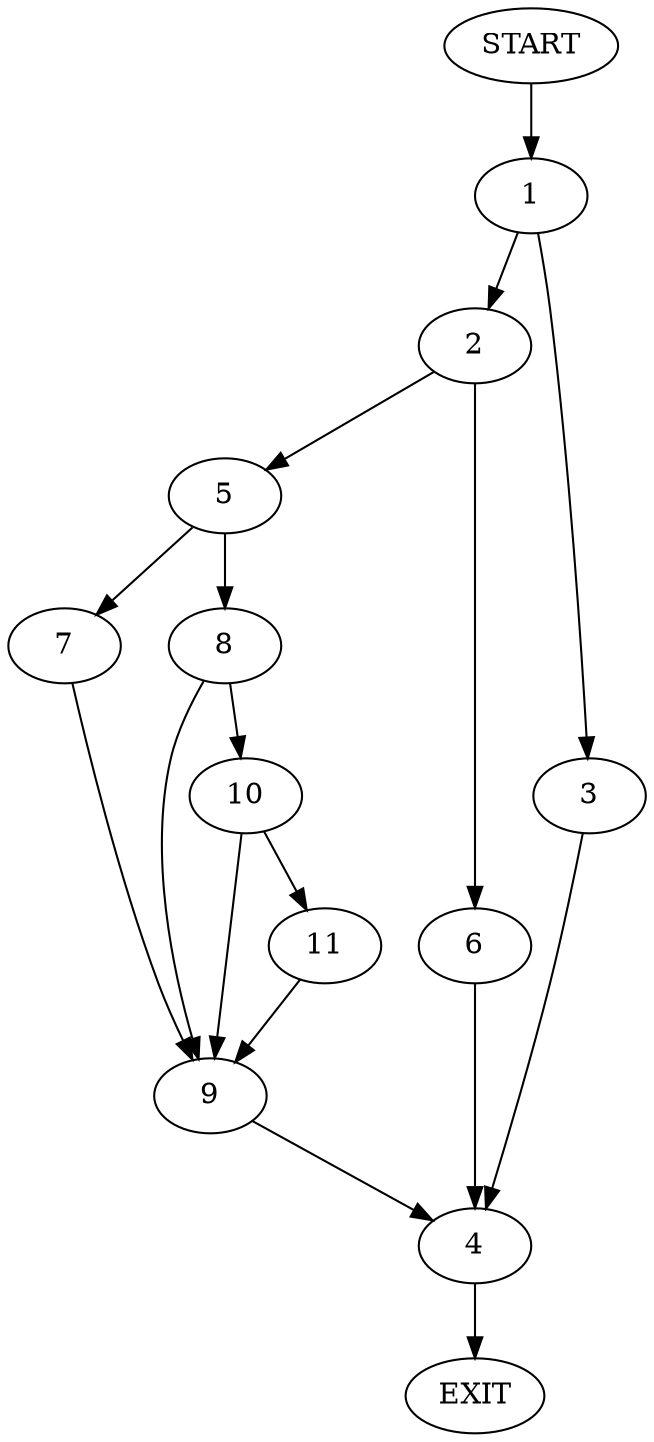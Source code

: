 digraph {
0 [label="START"];
1;
2;
3;
4;
5;
6;
7;
8;
9;
10;
11;
12 [label="EXIT"];
0 -> 1;
1 -> 2;
1 -> 3;
3 -> 4;
2 -> 5;
2 -> 6;
4 -> 12;
5 -> 7;
5 -> 8;
6 -> 4;
7 -> 9;
8 -> 9;
8 -> 10;
9 -> 4;
10 -> 9;
10 -> 11;
11 -> 9;
}